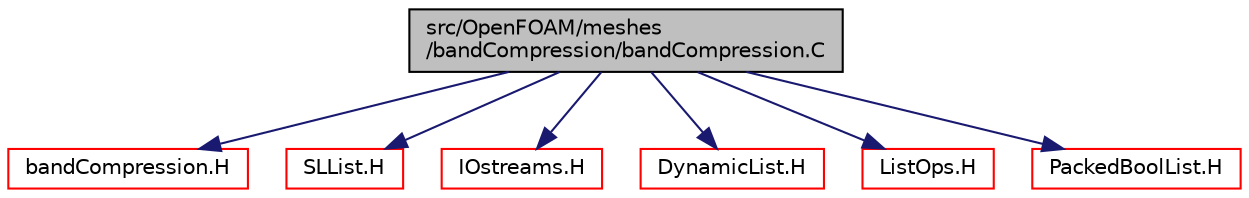 digraph "src/OpenFOAM/meshes/bandCompression/bandCompression.C"
{
  bgcolor="transparent";
  edge [fontname="Helvetica",fontsize="10",labelfontname="Helvetica",labelfontsize="10"];
  node [fontname="Helvetica",fontsize="10",shape=record];
  Node0 [label="src/OpenFOAM/meshes\l/bandCompression/bandCompression.C",height=0.2,width=0.4,color="black", fillcolor="grey75", style="filled", fontcolor="black"];
  Node0 -> Node1 [color="midnightblue",fontsize="10",style="solid",fontname="Helvetica"];
  Node1 [label="bandCompression.H",height=0.2,width=0.4,color="red",URL="$a11858.html",tooltip="The bandCompression function renumbers the addressing such that the band of the matrix is reduced..."];
  Node0 -> Node63 [color="midnightblue",fontsize="10",style="solid",fontname="Helvetica"];
  Node63 [label="SLList.H",height=0.2,width=0.4,color="red",URL="$a09290.html",tooltip="Non-intrusive singly-linked list. "];
  Node0 -> Node67 [color="midnightblue",fontsize="10",style="solid",fontname="Helvetica"];
  Node67 [label="IOstreams.H",height=0.2,width=0.4,color="red",URL="$a09830.html",tooltip="Useful combination of include files which define Sin, Sout and Serr and the use of IO streams general..."];
  Node0 -> Node83 [color="midnightblue",fontsize="10",style="solid",fontname="Helvetica"];
  Node83 [label="DynamicList.H",height=0.2,width=0.4,color="red",URL="$a09335.html"];
  Node0 -> Node86 [color="midnightblue",fontsize="10",style="solid",fontname="Helvetica"];
  Node86 [label="ListOps.H",height=0.2,width=0.4,color="red",URL="$a09389.html",tooltip="Various functions to operate on Lists. "];
  Node0 -> Node88 [color="midnightblue",fontsize="10",style="solid",fontname="Helvetica"];
  Node88 [label="PackedBoolList.H",height=0.2,width=0.4,color="red",URL="$a09398.html"];
}
